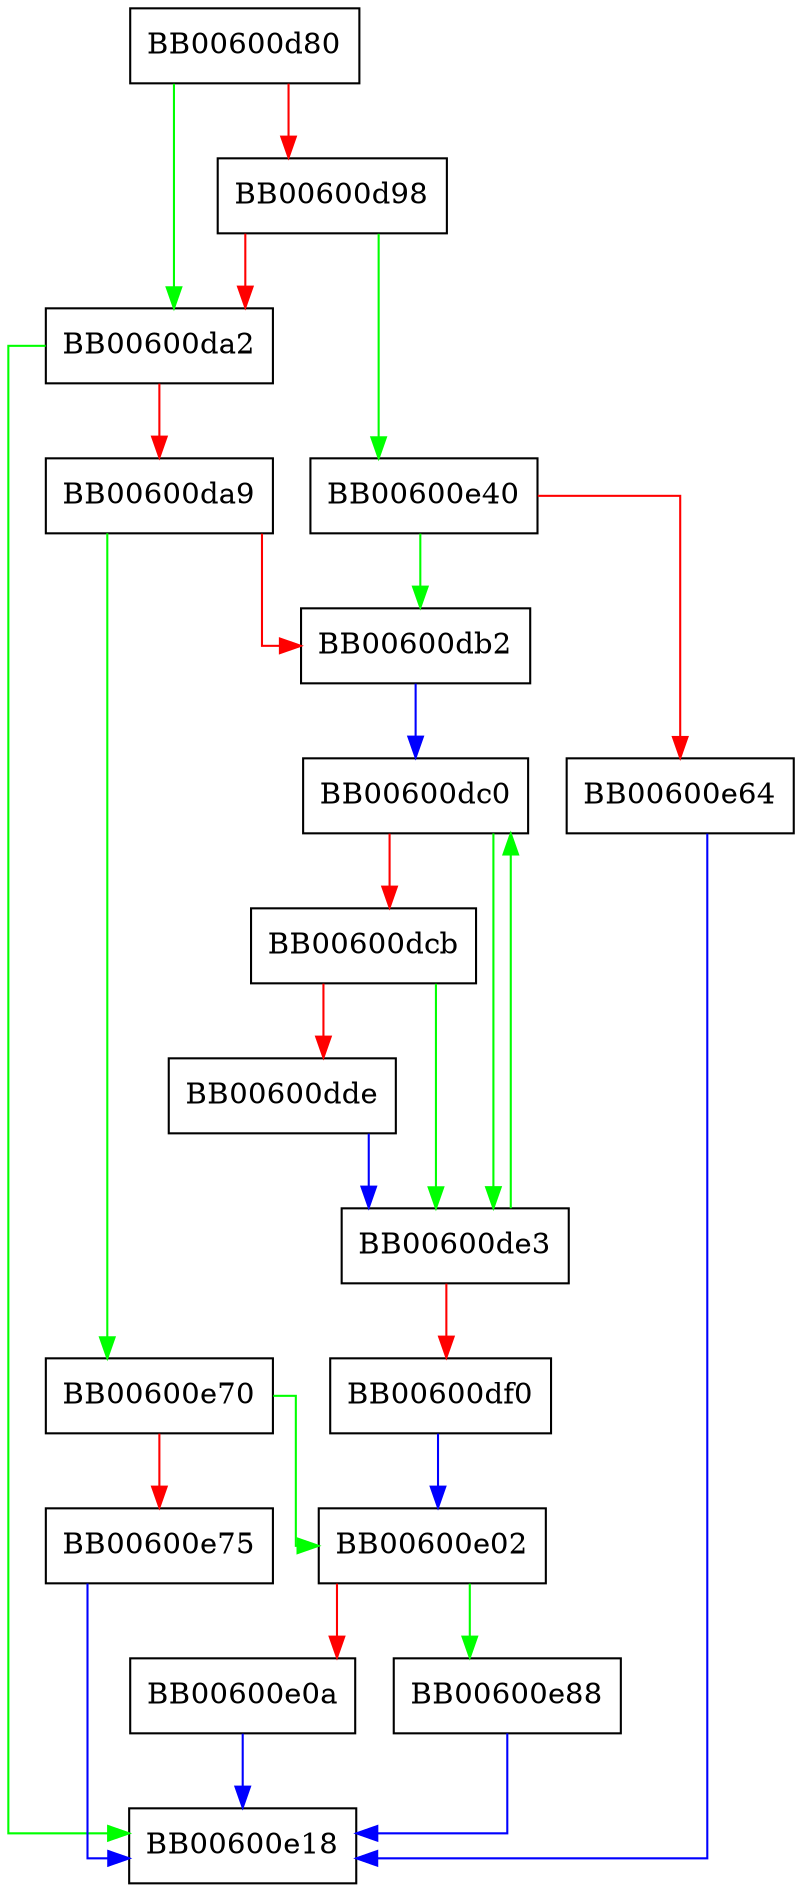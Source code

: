 digraph OSSL_trace_string {
  node [shape="box"];
  graph [splines=ortho];
  BB00600d80 -> BB00600da2 [color="green"];
  BB00600d80 -> BB00600d98 [color="red"];
  BB00600d98 -> BB00600e40 [color="green"];
  BB00600d98 -> BB00600da2 [color="red"];
  BB00600da2 -> BB00600e18 [color="green"];
  BB00600da2 -> BB00600da9 [color="red"];
  BB00600da9 -> BB00600e70 [color="green"];
  BB00600da9 -> BB00600db2 [color="red"];
  BB00600db2 -> BB00600dc0 [color="blue"];
  BB00600dc0 -> BB00600de3 [color="green"];
  BB00600dc0 -> BB00600dcb [color="red"];
  BB00600dcb -> BB00600de3 [color="green"];
  BB00600dcb -> BB00600dde [color="red"];
  BB00600dde -> BB00600de3 [color="blue"];
  BB00600de3 -> BB00600dc0 [color="green"];
  BB00600de3 -> BB00600df0 [color="red"];
  BB00600df0 -> BB00600e02 [color="blue"];
  BB00600e02 -> BB00600e88 [color="green"];
  BB00600e02 -> BB00600e0a [color="red"];
  BB00600e0a -> BB00600e18 [color="blue"];
  BB00600e40 -> BB00600db2 [color="green"];
  BB00600e40 -> BB00600e64 [color="red"];
  BB00600e64 -> BB00600e18 [color="blue"];
  BB00600e70 -> BB00600e02 [color="green"];
  BB00600e70 -> BB00600e75 [color="red"];
  BB00600e75 -> BB00600e18 [color="blue"];
  BB00600e88 -> BB00600e18 [color="blue"];
}